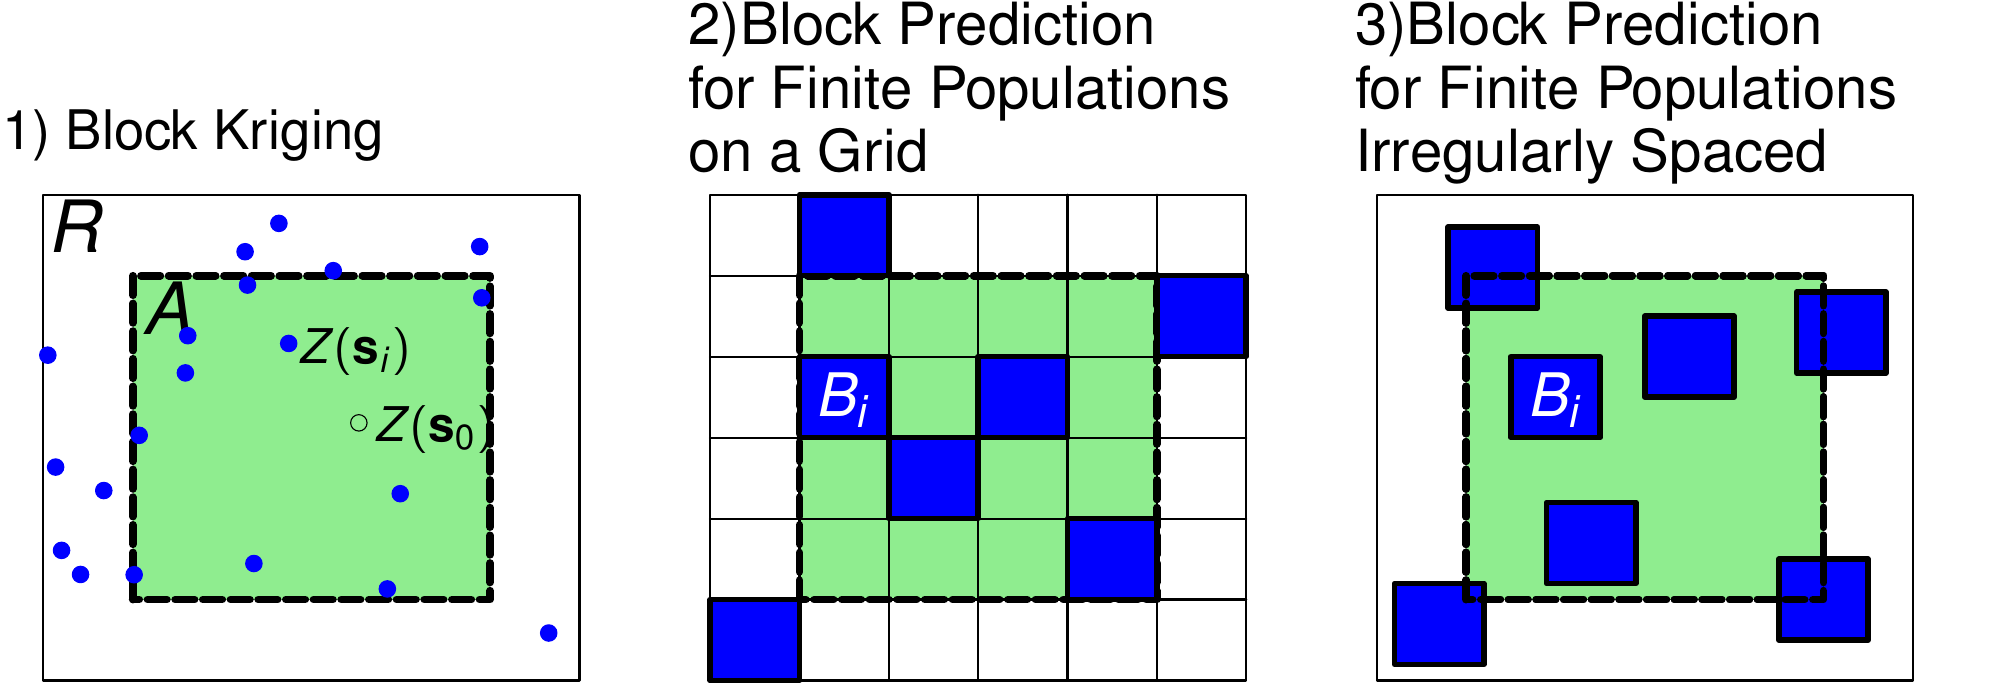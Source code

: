 % Created by tikzDevice version 0.6.2-92-0ad2792 on 2013-05-25 10:48:25
% !TEX encoding = UTF-8 Unicode
\documentclass{beamer}
\nonstopmode

\usepackage{tikz}

\usepackage[active,tightpage,psfixbb]{preview}

\PreviewEnvironment{pgfpicture}

\setlength\PreviewBorder{0pt}

\newcommand{\SweaveOpts}[1]{}  % do not interfere with LaTeX
\newcommand{\SweaveInput}[1]{} % because they are not real TeX commands
\newcommand{\Sexpr}[1]{}       % will only be parsed by R


\usepackage{beamerthemeDresden} 
\usepackage[english]{babel}
\usepackage{amsmath,amssymb}
\usepackage[latin1]{inputenc}
\usepackage{palatino}
\usepackage{graphicx}
\usepackage{subfigure}
\usepackage{pgf}
\usepackage{relsize}
\def\bs{\mathbf{s}}
\def\bit{\begin{itemize}}
\def\eit{\end{itemize}}

\begin{document}

\begin{tikzpicture}[x=1pt,y=1pt]
\definecolor[named]{fillColor}{rgb}{1.00,1.00,1.00}
\path[use as bounding box,fill=fillColor,fill opacity=0.00] (0,0) rectangle (722.70,252.94);
\begin{scope}
\path[clip] (  7.92,  0.00) rectangle (217.14,189.59);
\definecolor[named]{drawColor}{rgb}{0.00,0.00,0.00}

\path[draw=drawColor,line width= 0.8pt,line join=round,line cap=round] ( 15.67,  7.02) rectangle (209.39,182.56);
\end{scope}
\begin{scope}
\path[clip] (  0.00,  0.00) rectangle (722.70,252.94);
\definecolor[named]{drawColor}{rgb}{0.00,0.00,0.00}

\node[text=drawColor,anchor=base west,inner sep=0pt, outer sep=0pt, scale=  1.80] at (  0.79,199.09) {1) Block Kriging};
\end{scope}
\begin{scope}
\path[clip] (  7.92,  0.00) rectangle (217.14,189.59);
\definecolor[named]{drawColor}{rgb}{0.00,0.00,0.00}
\definecolor[named]{fillColor}{rgb}{0.56,0.93,0.56}

\path[draw=drawColor,line width= 2.8pt,dash pattern=on 7pt off 3pt ,line join=round,line cap=round,fill=fillColor] ( 47.96, 36.28) rectangle (177.10,153.31);

\node[text=drawColor,anchor=base,inner sep=0pt, outer sep=0pt, scale=  2.38] at ( 27.29,161.75) {$R$};

\node[text=drawColor,anchor=base,inner sep=0pt, outer sep=0pt, scale=  2.38] at ( 60.22,131.91) {$A$};
\definecolor[named]{drawColor}{rgb}{0.00,0.00,1.00}
\definecolor[named]{fillColor}{rgb}{0.00,0.00,1.00}

\path[draw=drawColor,line width= 0.4pt,line join=round,line cap=round,fill=fillColor] ( 29.11, 45.35) circle (  2.97);

\path[draw=drawColor,line width= 0.4pt,line join=round,line cap=round,fill=fillColor] (174.09,145.32) circle (  2.97);

\path[draw=drawColor,line width= 0.4pt,line join=round,line cap=round,fill=fillColor] (198.28, 24.20) circle (  2.97);

\path[draw=drawColor,line width= 0.4pt,line join=round,line cap=round,fill=fillColor] ( 67.85,131.63) circle (  2.97);

\path[draw=drawColor,line width= 0.4pt,line join=round,line cap=round,fill=fillColor] ( 48.48, 45.26) circle (  2.97);

\path[draw=drawColor,line width= 0.4pt,line join=round,line cap=round,fill=fillColor] ( 22.24, 54.06) circle (  2.97);

\path[draw=drawColor,line width= 0.4pt,line join=round,line cap=round,fill=fillColor] ( 50.30, 95.63) circle (  2.97);

\path[draw=drawColor,line width= 0.4pt,line join=round,line cap=round,fill=fillColor] (139.97, 40.13) circle (  2.97);

\path[draw=drawColor,line width= 0.4pt,line join=round,line cap=round,fill=fillColor] ( 20.10, 84.16) circle (  2.97);

\path[draw=drawColor,line width= 0.4pt,line join=round,line cap=round,fill=fillColor] ( 17.28,124.60) circle (  2.97);

\path[draw=drawColor,line width= 0.4pt,line join=round,line cap=round,fill=fillColor] ( 91.74, 49.31) circle (  2.97);

\path[draw=drawColor,line width= 0.4pt,line join=round,line cap=round,fill=fillColor] (173.34,163.83) circle (  2.97);

\path[draw=drawColor,line width= 0.4pt,line join=round,line cap=round,fill=fillColor] ( 88.56,161.98) circle (  2.97);

\path[draw=drawColor,line width= 0.4pt,line join=round,line cap=round,fill=fillColor] ( 89.44,149.92) circle (  2.97);

\path[draw=drawColor,line width= 0.4pt,line join=round,line cap=round,fill=fillColor] ( 66.99,118.19) circle (  2.97);

\path[draw=drawColor,line width= 0.4pt,line join=round,line cap=round,fill=fillColor] (100.78,172.22) circle (  2.97);

\path[draw=drawColor,line width= 0.4pt,line join=round,line cap=round,fill=fillColor] (104.32,128.83) circle (  2.97);

\path[draw=drawColor,line width= 0.4pt,line join=round,line cap=round,fill=fillColor] (120.42,155.13) circle (  2.97);

\path[draw=drawColor,line width= 0.4pt,line join=round,line cap=round,fill=fillColor] (144.63, 74.54) circle (  2.97);

\path[draw=drawColor,line width= 0.4pt,line join=round,line cap=round,fill=fillColor] ( 37.50, 75.68) circle (  2.97);
\definecolor[named]{drawColor}{rgb}{0.00,0.00,0.00}

\path[draw=drawColor,line width= 0.4pt,line join=round,line cap=round] (129.67,100.14) circle (  2.97);

\node[text=drawColor,anchor=base,inner sep=0pt, outer sep=0pt, scale=  1.58] at (128.03,121.49) {$Z(\bs_i)$};

\node[text=drawColor,anchor=base,inner sep=0pt, outer sep=0pt, scale=  1.58] at (157.09, 93.41) {$Z(\bs_0)$};
\end{scope}
\begin{scope}
\path[clip] (248.82,  0.00) rectangle (458.04,189.59);
\definecolor[named]{drawColor}{rgb}{0.00,0.00,0.00}

\path[draw=drawColor,line width= 0.8pt,line join=round,line cap=round] (256.57,  7.02) rectangle (450.29,182.56);
\end{scope}
\begin{scope}
\path[clip] (  0.00,  0.00) rectangle (722.70,252.94);
\definecolor[named]{drawColor}{rgb}{0.00,0.00,0.00}

\node[text=drawColor,anchor=base west,inner sep=0pt, outer sep=0pt, scale=  1.92] at (248.82,236.92) {2)Block Prediction};

\node[text=drawColor,anchor=base west,inner sep=0pt, outer sep=0pt, scale=  1.92] at (248.82,213.88) { for Finite Populations};

\node[text=drawColor,anchor=base west,inner sep=0pt, outer sep=0pt, scale=  1.92] at (248.82,190.84) { on a Grid};
\end{scope}
\begin{scope}
\path[clip] (248.82,  0.00) rectangle (458.04,189.59);
\definecolor[named]{drawColor}{rgb}{0.00,0.00,0.00}
\definecolor[named]{fillColor}{rgb}{0.56,0.93,0.56}

\path[draw=drawColor,line width= 2.8pt,dash pattern=on 7pt off 3pt ,line join=round,line cap=round,fill=fillColor] (288.86, 36.28) rectangle (418.00,153.31);

\path[draw=drawColor,line width= 0.8pt,line join=round,line cap=round] (288.86,  7.02) --
	(288.86,182.56);

\path[draw=drawColor,line width= 0.8pt,line join=round,line cap=round] (321.14,  7.02) --
	(321.14,182.56);

\path[draw=drawColor,line width= 0.8pt,line join=round,line cap=round] (353.43,  7.02) --
	(353.43,182.56);

\path[draw=drawColor,line width= 0.8pt,line join=round,line cap=round] (385.72,  7.02) --
	(385.72,182.56);

\path[draw=drawColor,line width= 0.8pt,line join=round,line cap=round] (418.00,  7.02) --
	(418.00,182.56);

\path[draw=drawColor,line width= 0.8pt,line join=round,line cap=round] (256.57, 36.28) --
	(450.29, 36.28);

\path[draw=drawColor,line width= 0.8pt,line join=round,line cap=round] (256.57, 65.54) --
	(450.29, 65.54);

\path[draw=drawColor,line width= 0.8pt,line join=round,line cap=round] (256.57, 94.79) --
	(450.29, 94.79);

\path[draw=drawColor,line width= 0.8pt,line join=round,line cap=round] (256.57,124.05) --
	(450.29,124.05);

\path[draw=drawColor,line width= 0.8pt,line join=round,line cap=round] (256.57,153.31) --
	(450.29,153.31);
\definecolor[named]{fillColor}{rgb}{0.00,0.00,1.00}

\path[draw=drawColor,line width= 2.0pt,line join=round,line cap=round,fill=fillColor] (288.86, 94.79) rectangle (321.14,124.05);
\definecolor[named]{drawColor}{rgb}{1.00,1.00,1.00}

\node[text=drawColor,anchor=base,inner sep=0pt, outer sep=0pt, scale=  1.98] at (305.00,102.32) {$B_i$};
\definecolor[named]{drawColor}{rgb}{0.00,0.00,0.00}

\path[draw=drawColor,line width= 2.0pt,line join=round,line cap=round,fill=fillColor] (321.14, 65.54) rectangle (353.43, 94.79);

\path[draw=drawColor,line width= 2.0pt,line join=round,line cap=round,fill=fillColor] (353.43, 94.79) rectangle (385.72,124.05);

\path[draw=drawColor,line width= 2.0pt,line join=round,line cap=round,fill=fillColor] (288.86,153.31) rectangle (321.14,182.56);

\path[draw=drawColor,line width= 2.0pt,line join=round,line cap=round,fill=fillColor] (385.72, 36.28) rectangle (418.00, 65.54);

\path[draw=drawColor,line width= 2.0pt,line join=round,line cap=round,fill=fillColor] (418.00,124.05) rectangle (450.29,153.31);

\path[draw=drawColor,line width= 2.0pt,line join=round,line cap=round,fill=fillColor] (256.57,  7.02) rectangle (288.86, 36.28);
\end{scope}
\begin{scope}
\path[clip] (489.72,  0.00) rectangle (698.94,189.59);
\definecolor[named]{drawColor}{rgb}{0.00,0.00,0.00}

\path[draw=drawColor,line width= 0.8pt,line join=round,line cap=round] (497.47,  7.02) rectangle (691.19,182.56);
\end{scope}
\begin{scope}
\path[clip] (  0.00,  0.00) rectangle (722.70,252.94);
\definecolor[named]{drawColor}{rgb}{0.00,0.00,0.00}

\node[text=drawColor,anchor=base west,inner sep=0pt, outer sep=0pt, scale=  1.92] at (489.72,236.92) {3)Block Prediction};

\node[text=drawColor,anchor=base west,inner sep=0pt, outer sep=0pt, scale=  1.92] at (489.72,213.88) { for Finite Populations};

\node[text=drawColor,anchor=base west,inner sep=0pt, outer sep=0pt, scale=  1.92] at (489.72,190.84) { Irregularly Spaced};
\end{scope}
\begin{scope}
\path[clip] (489.72,  0.00) rectangle (698.94,189.59);
\definecolor[named]{drawColor}{rgb}{0.00,0.00,0.00}
\definecolor[named]{fillColor}{rgb}{0.56,0.93,0.56}

\path[draw=drawColor,line width= 2.8pt,dash pattern=on 7pt off 3pt ,line join=round,line cap=round,fill=fillColor] (529.76, 36.28) rectangle (658.90,153.31);
\definecolor[named]{fillColor}{rgb}{0.00,0.00,1.00}

\path[draw=drawColor,line width= 2.0pt,line join=round,line cap=round,fill=fillColor] (545.90, 94.79) rectangle (578.19,124.05);
\definecolor[named]{drawColor}{rgb}{1.00,1.00,1.00}

\node[text=drawColor,anchor=base,inner sep=0pt, outer sep=0pt, scale=  1.98] at (562.04,102.32) {$B_i$};
\definecolor[named]{drawColor}{rgb}{0.00,0.00,0.00}

\path[draw=drawColor,line width= 2.0pt,line join=round,line cap=round,fill=fillColor] (558.81, 42.13) rectangle (591.10, 71.39);

\path[draw=drawColor,line width= 2.0pt,line join=round,line cap=round,fill=fillColor] (594.33,109.42) rectangle (626.62,138.68);

\path[draw=drawColor,line width= 2.0pt,line join=round,line cap=round,fill=fillColor] (523.30,141.60) rectangle (555.59,170.86);

\path[draw=drawColor,line width= 2.0pt,line join=round,line cap=round,fill=fillColor] (642.76, 21.65) rectangle (675.05, 50.91);

\path[draw=drawColor,line width= 2.0pt,line join=round,line cap=round,fill=fillColor] (649.22,118.20) rectangle (681.50,147.46);

\path[draw=drawColor,line width= 2.0pt,line join=round,line cap=round,fill=fillColor] (503.93, 12.87) rectangle (536.21, 42.13);

\path[draw=drawColor,line width= 2.8pt,dash pattern=on 7pt off 3pt ,line join=round,line cap=round] (529.76, 36.28) rectangle (658.90,153.31);
\end{scope}
\end{tikzpicture}

\end{document}
